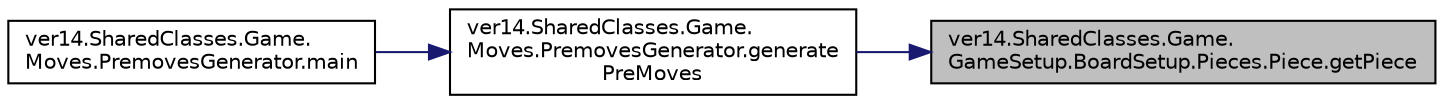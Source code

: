 digraph "ver14.SharedClasses.Game.GameSetup.BoardSetup.Pieces.Piece.getPiece"
{
 // LATEX_PDF_SIZE
  edge [fontname="Helvetica",fontsize="10",labelfontname="Helvetica",labelfontsize="10"];
  node [fontname="Helvetica",fontsize="10",shape=record];
  rankdir="RL";
  Node1 [label="ver14.SharedClasses.Game.\lGameSetup.BoardSetup.Pieces.Piece.getPiece",height=0.2,width=0.4,color="black", fillcolor="grey75", style="filled", fontcolor="black",tooltip=" "];
  Node1 -> Node2 [dir="back",color="midnightblue",fontsize="10",style="solid",fontname="Helvetica"];
  Node2 [label="ver14.SharedClasses.Game.\lMoves.PremovesGenerator.generate\lPreMoves",height=0.2,width=0.4,color="black", fillcolor="white", style="filled",URL="$classver14_1_1_shared_classes_1_1_game_1_1_moves_1_1_premoves_generator.html#afbb920a2cbcbf43a43c58c1db138b12b",tooltip=" "];
  Node2 -> Node3 [dir="back",color="midnightblue",fontsize="10",style="solid",fontname="Helvetica"];
  Node3 [label="ver14.SharedClasses.Game.\lMoves.PremovesGenerator.main",height=0.2,width=0.4,color="black", fillcolor="white", style="filled",URL="$classver14_1_1_shared_classes_1_1_game_1_1_moves_1_1_premoves_generator.html#abb7d9a3e21d507c21173a28252fb162c",tooltip=" "];
}
